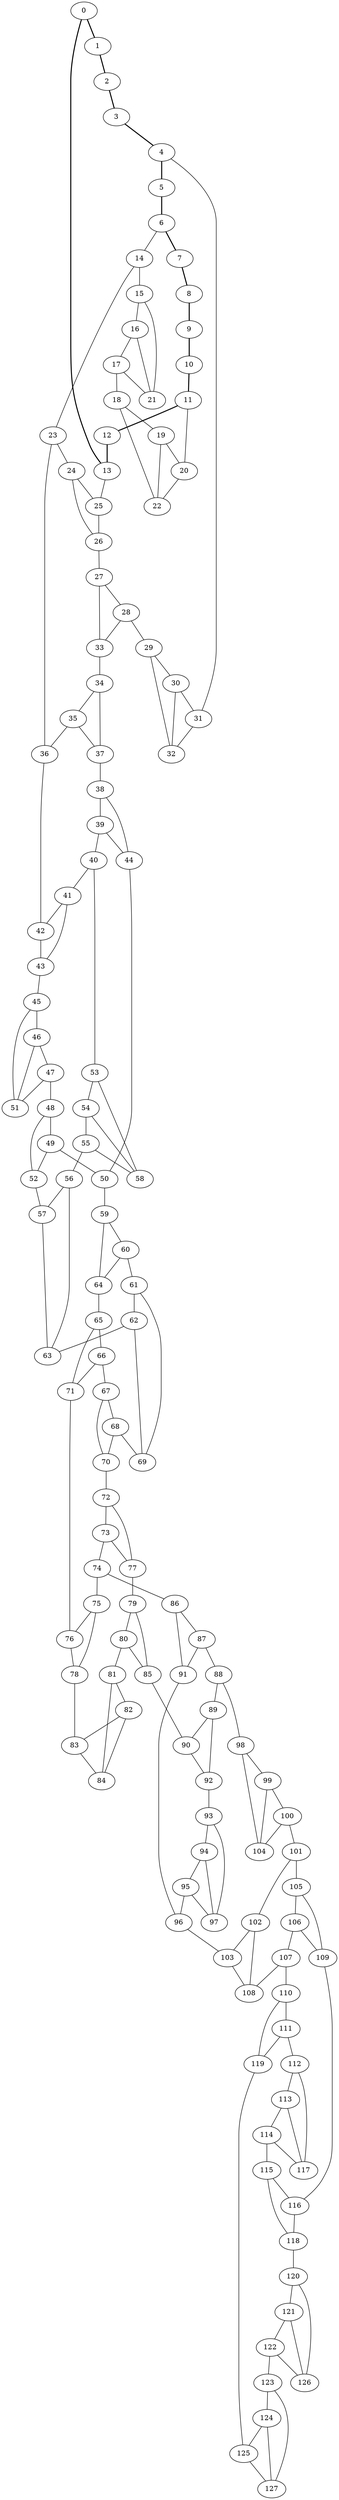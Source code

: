 //Inside of this graph isn't 3-connected
graph G {
0 [ pos = " 29.50,0.00!" ];
0 -- 1[style=bold];
0 -- 13[style=bold];
1 [ pos = " 26.58,12.80!" ];
1 -- 2[style=bold];
2 [ pos = " 18.39,23.06!" ];
2 -- 3[style=bold];
3 [ pos = " 6.56,28.76!" ];
3 -- 4[style=bold];
4 [ pos = " -6.56,28.76!" ];
4 -- 5[style=bold];
4 -- 31;
5 [ pos = " -18.39,23.06!" ];
5 -- 6[style=bold];
6 [ pos = " -26.58,12.80!" ];
6 -- 7[style=bold];
6 -- 14;
7 [ pos = " -29.50,0.00!" ];
7 -- 8[style=bold];
8 [ pos = " -26.58,-12.80!" ];
8 -- 9[style=bold];
9 [ pos = " -18.39,-23.06!" ];
9 -- 10[style=bold];
10 [ pos = " -6.56,-28.76!" ];
10 -- 11[style=bold];
11 [ pos = " 6.56,-28.76!" ];
11 -- 12[style=bold];
11 -- 20;
12 [ pos = " 18.39,-23.06!" ];
12 -- 13[style=bold];
13 [ pos = " 26.58,-12.80!" ];
13 -- 25;
14 -- 15;
14 -- 23;
15 -- 16;
15 -- 21;
16 -- 17;
16 -- 21;
17 -- 18;
17 -- 21;
18 -- 19;
18 -- 22;
19 -- 20;
19 -- 22;
20 -- 22;
23 -- 24;
23 -- 36;
24 -- 25;
24 -- 26;
25 -- 26;
26 -- 27;
27 -- 28;
27 -- 33;
28 -- 29;
28 -- 33;
29 -- 30;
29 -- 32;
30 -- 31;
30 -- 32;
31 -- 32;
33 -- 34;
34 -- 35;
34 -- 37;
35 -- 36;
35 -- 37;
36 -- 42;
37 -- 38;
38 -- 39;
38 -- 44;
39 -- 40;
39 -- 44;
40 -- 41;
40 -- 53;
41 -- 42;
41 -- 43;
42 -- 43;
43 -- 45;
44 -- 50;
45 -- 46;
45 -- 51;
46 -- 47;
46 -- 51;
47 -- 48;
47 -- 51;
48 -- 49;
48 -- 52;
49 -- 50;
49 -- 52;
50 -- 59;
52 -- 57;
53 -- 54;
53 -- 58;
54 -- 55;
54 -- 58;
55 -- 56;
55 -- 58;
56 -- 57;
56 -- 63;
57 -- 63;
59 -- 60;
59 -- 64;
60 -- 61;
60 -- 64;
61 -- 62;
61 -- 69;
62 -- 63;
62 -- 69;
64 -- 65;
65 -- 66;
65 -- 71;
66 -- 67;
66 -- 71;
67 -- 68;
67 -- 70;
68 -- 69;
68 -- 70;
70 -- 72;
71 -- 76;
72 -- 73;
72 -- 77;
73 -- 74;
73 -- 77;
74 -- 75;
74 -- 86;
75 -- 76;
75 -- 78;
76 -- 78;
77 -- 79;
78 -- 83;
79 -- 80;
79 -- 85;
80 -- 81;
80 -- 85;
81 -- 82;
81 -- 84;
82 -- 83;
82 -- 84;
83 -- 84;
85 -- 90;
86 -- 87;
86 -- 91;
87 -- 88;
87 -- 91;
88 -- 89;
88 -- 98;
89 -- 90;
89 -- 92;
90 -- 92;
91 -- 96;
92 -- 93;
93 -- 94;
93 -- 97;
94 -- 95;
94 -- 97;
95 -- 96;
95 -- 97;
96 -- 103;
98 -- 99;
98 -- 104;
99 -- 100;
99 -- 104;
100 -- 101;
100 -- 104;
101 -- 102;
101 -- 105;
102 -- 103;
102 -- 108;
103 -- 108;
105 -- 106;
105 -- 109;
106 -- 107;
106 -- 109;
107 -- 108;
107 -- 110;
109 -- 116;
110 -- 111;
110 -- 119;
111 -- 112;
111 -- 119;
112 -- 113;
112 -- 117;
113 -- 114;
113 -- 117;
114 -- 115;
114 -- 117;
115 -- 116;
115 -- 118;
116 -- 118;
118 -- 120;
119 -- 125;
120 -- 121;
120 -- 126;
121 -- 122;
121 -- 126;
122 -- 123;
122 -- 126;
123 -- 124;
123 -- 127;
124 -- 125;
124 -- 127;
125 -- 127;
}
